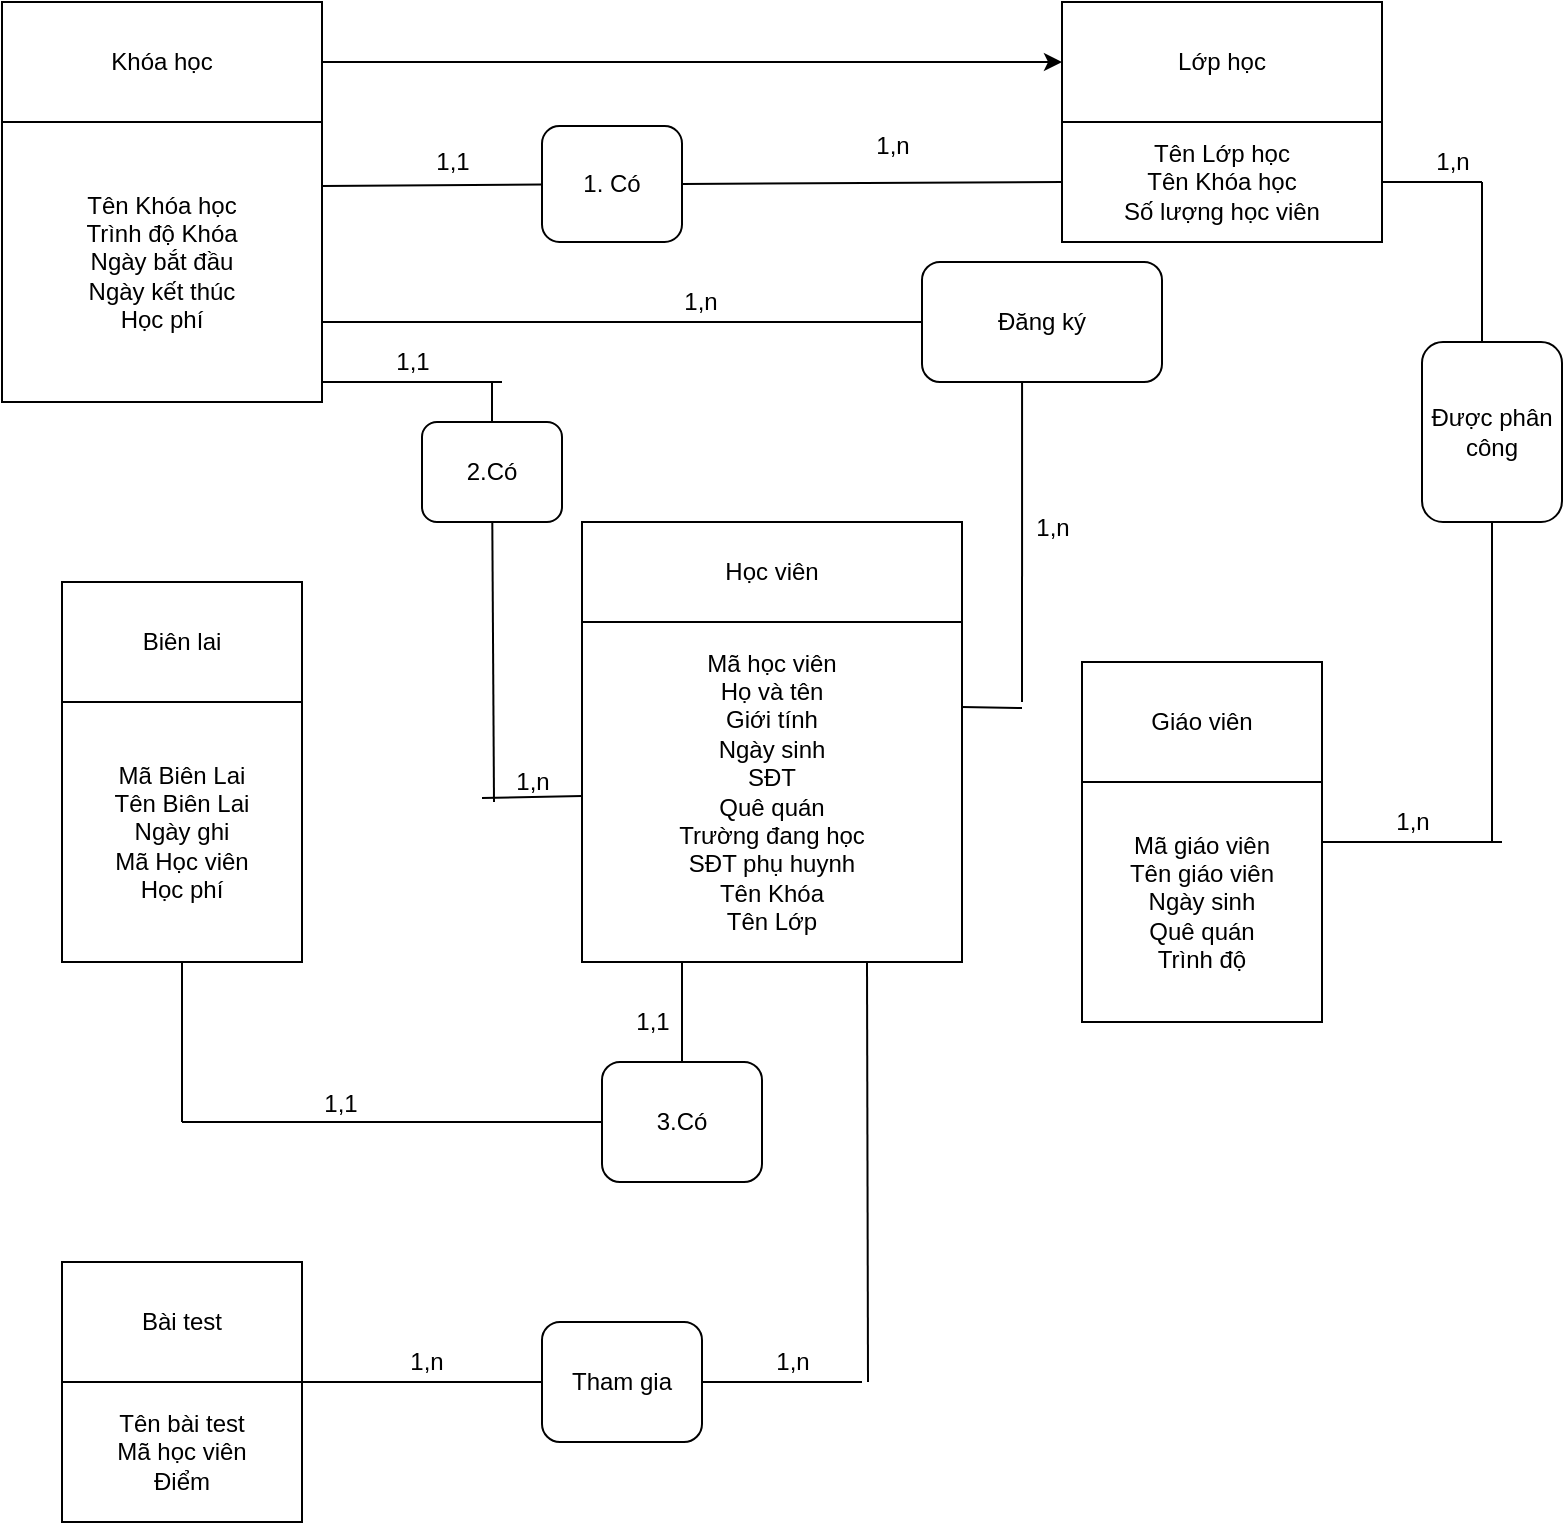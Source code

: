 <mxfile version="13.3.9" type="github"><diagram id="judiobi-ltmh7lIPaEU3" name="Page-1"><mxGraphModel dx="994" dy="573" grid="1" gridSize="10" guides="1" tooltips="1" connect="1" arrows="1" fold="1" page="1" pageScale="1" pageWidth="827" pageHeight="1169" math="0" shadow="0"><root><mxCell id="0"/><mxCell id="1" parent="0"/><mxCell id="2c-l9HeuuTtpyqpp6q2G-1" value="Học viên" style="rounded=0;whiteSpace=wrap;html=1;" vertex="1" parent="1"><mxGeometry x="340" y="300" width="190" height="50" as="geometry"/></mxCell><mxCell id="2c-l9HeuuTtpyqpp6q2G-2" value="Mã học viên&lt;br&gt;Họ và tên&lt;br&gt;Giới tính&lt;br&gt;Ngày sinh&lt;br&gt;SĐT&lt;br&gt;Quê quán&lt;br&gt;Trường đang học&lt;br&gt;SĐT phụ huynh&lt;br&gt;Tên Khóa&lt;br&gt;Tên Lớp" style="rounded=0;whiteSpace=wrap;html=1;" vertex="1" parent="1"><mxGeometry x="340" y="350" width="190" height="170" as="geometry"/></mxCell><mxCell id="2c-l9HeuuTtpyqpp6q2G-6" value="" style="edgeStyle=orthogonalEdgeStyle;rounded=0;orthogonalLoop=1;jettySize=auto;html=1;" edge="1" parent="1" source="2c-l9HeuuTtpyqpp6q2G-3" target="2c-l9HeuuTtpyqpp6q2G-5"><mxGeometry relative="1" as="geometry"/></mxCell><mxCell id="2c-l9HeuuTtpyqpp6q2G-3" value="Khóa học" style="rounded=0;whiteSpace=wrap;html=1;" vertex="1" parent="1"><mxGeometry x="50" y="40" width="160" height="60" as="geometry"/></mxCell><mxCell id="2c-l9HeuuTtpyqpp6q2G-5" value="Lớp học" style="rounded=0;whiteSpace=wrap;html=1;" vertex="1" parent="1"><mxGeometry x="580" y="40" width="160" height="60" as="geometry"/></mxCell><mxCell id="2c-l9HeuuTtpyqpp6q2G-4" value="Tên Khóa học&lt;br&gt;Trình độ Khóa&lt;br&gt;Ngày bắt đầu&lt;br&gt;Ngày kết thúc&lt;br&gt;Học phí" style="rounded=0;whiteSpace=wrap;html=1;" vertex="1" parent="1"><mxGeometry x="50" y="100" width="160" height="140" as="geometry"/></mxCell><mxCell id="2c-l9HeuuTtpyqpp6q2G-7" value="Tên Lớp học&lt;br&gt;Tên Khóa học&lt;br&gt;Số lượng học viên" style="rounded=0;whiteSpace=wrap;html=1;" vertex="1" parent="1"><mxGeometry x="580" y="100" width="160" height="60" as="geometry"/></mxCell><mxCell id="2c-l9HeuuTtpyqpp6q2G-8" value="Biên lai" style="rounded=0;whiteSpace=wrap;html=1;" vertex="1" parent="1"><mxGeometry x="80" y="330" width="120" height="60" as="geometry"/></mxCell><mxCell id="2c-l9HeuuTtpyqpp6q2G-9" value="Mã Biên Lai&lt;br&gt;Tên Biên Lai&lt;br&gt;Ngày ghi&lt;br&gt;Mã Học viên&lt;br&gt;Học phí" style="rounded=0;whiteSpace=wrap;html=1;" vertex="1" parent="1"><mxGeometry x="80" y="390" width="120" height="130" as="geometry"/></mxCell><mxCell id="2c-l9HeuuTtpyqpp6q2G-10" value="Bài test" style="rounded=0;whiteSpace=wrap;html=1;" vertex="1" parent="1"><mxGeometry x="80" y="670" width="120" height="60" as="geometry"/></mxCell><mxCell id="2c-l9HeuuTtpyqpp6q2G-11" value="Tên bài test&lt;br&gt;Mã học viên&lt;br&gt;Điểm" style="rounded=0;whiteSpace=wrap;html=1;" vertex="1" parent="1"><mxGeometry x="80" y="730" width="120" height="70" as="geometry"/></mxCell><mxCell id="2c-l9HeuuTtpyqpp6q2G-12" value="Giáo viên" style="rounded=0;whiteSpace=wrap;html=1;" vertex="1" parent="1"><mxGeometry x="590" y="370" width="120" height="60" as="geometry"/></mxCell><mxCell id="2c-l9HeuuTtpyqpp6q2G-13" value="Mã giáo viên&lt;br&gt;Tên giáo viên&lt;br&gt;Ngày sinh&lt;br&gt;Quê quán&lt;br&gt;Trình độ" style="rounded=0;whiteSpace=wrap;html=1;" vertex="1" parent="1"><mxGeometry x="590" y="430" width="120" height="120" as="geometry"/></mxCell><mxCell id="2c-l9HeuuTtpyqpp6q2G-15" value="1,n" style="text;html=1;align=center;verticalAlign=middle;resizable=0;points=[];autosize=1;" vertex="1" parent="1"><mxGeometry x="300" y="420" width="30" height="20" as="geometry"/></mxCell><mxCell id="2c-l9HeuuTtpyqpp6q2G-17" value="2.Có" style="rounded=1;whiteSpace=wrap;html=1;" vertex="1" parent="1"><mxGeometry x="260" y="250" width="70" height="50" as="geometry"/></mxCell><mxCell id="2c-l9HeuuTtpyqpp6q2G-18" value="" style="endArrow=none;html=1;" edge="1" parent="1" target="2c-l9HeuuTtpyqpp6q2G-17"><mxGeometry width="50" height="50" relative="1" as="geometry"><mxPoint x="296" y="440" as="sourcePoint"/><mxPoint x="300" y="170" as="targetPoint"/></mxGeometry></mxCell><mxCell id="2c-l9HeuuTtpyqpp6q2G-21" value="" style="endArrow=none;html=1;" edge="1" parent="1" target="2c-l9HeuuTtpyqpp6q2G-2"><mxGeometry width="50" height="50" relative="1" as="geometry"><mxPoint x="290" y="438" as="sourcePoint"/><mxPoint x="440" y="370" as="targetPoint"/></mxGeometry></mxCell><mxCell id="2c-l9HeuuTtpyqpp6q2G-23" value="1,1" style="text;html=1;align=center;verticalAlign=middle;resizable=0;points=[];autosize=1;" vertex="1" parent="1"><mxGeometry x="240" y="210" width="30" height="20" as="geometry"/></mxCell><mxCell id="2c-l9HeuuTtpyqpp6q2G-24" value="" style="endArrow=none;html=1;" edge="1" parent="1"><mxGeometry width="50" height="50" relative="1" as="geometry"><mxPoint x="210" y="230" as="sourcePoint"/><mxPoint x="300" y="230" as="targetPoint"/></mxGeometry></mxCell><mxCell id="2c-l9HeuuTtpyqpp6q2G-25" value="" style="endArrow=none;html=1;" edge="1" parent="1" target="2c-l9HeuuTtpyqpp6q2G-26"><mxGeometry width="50" height="50" relative="1" as="geometry"><mxPoint x="210" y="132" as="sourcePoint"/><mxPoint x="380" y="132" as="targetPoint"/></mxGeometry></mxCell><mxCell id="2c-l9HeuuTtpyqpp6q2G-26" value="1. Có" style="rounded=1;whiteSpace=wrap;html=1;" vertex="1" parent="1"><mxGeometry x="320" y="102" width="70" height="58" as="geometry"/></mxCell><mxCell id="2c-l9HeuuTtpyqpp6q2G-28" value="" style="endArrow=none;html=1;exitX=1;exitY=0.5;exitDx=0;exitDy=0;entryX=0;entryY=0.5;entryDx=0;entryDy=0;" edge="1" parent="1" source="2c-l9HeuuTtpyqpp6q2G-26" target="2c-l9HeuuTtpyqpp6q2G-7"><mxGeometry width="50" height="50" relative="1" as="geometry"><mxPoint x="390" y="420" as="sourcePoint"/><mxPoint x="440" y="370" as="targetPoint"/></mxGeometry></mxCell><mxCell id="2c-l9HeuuTtpyqpp6q2G-30" value="1,n" style="text;html=1;align=center;verticalAlign=middle;resizable=0;points=[];autosize=1;" vertex="1" parent="1"><mxGeometry x="480" y="102" width="30" height="20" as="geometry"/></mxCell><mxCell id="2c-l9HeuuTtpyqpp6q2G-31" value="1,1" style="text;html=1;align=center;verticalAlign=middle;resizable=0;points=[];autosize=1;" vertex="1" parent="1"><mxGeometry x="260" y="110" width="30" height="20" as="geometry"/></mxCell><mxCell id="2c-l9HeuuTtpyqpp6q2G-32" value="" style="endArrow=none;html=1;exitX=0.5;exitY=0;exitDx=0;exitDy=0;" edge="1" parent="1" source="2c-l9HeuuTtpyqpp6q2G-17"><mxGeometry width="50" height="50" relative="1" as="geometry"><mxPoint x="390" y="420" as="sourcePoint"/><mxPoint x="295" y="230" as="targetPoint"/></mxGeometry></mxCell><mxCell id="2c-l9HeuuTtpyqpp6q2G-33" value="" style="endArrow=none;html=1;entryX=1;entryY=0.5;entryDx=0;entryDy=0;" edge="1" parent="1" target="2c-l9HeuuTtpyqpp6q2G-7"><mxGeometry width="50" height="50" relative="1" as="geometry"><mxPoint x="790" y="130" as="sourcePoint"/><mxPoint x="440" y="370" as="targetPoint"/></mxGeometry></mxCell><mxCell id="2c-l9HeuuTtpyqpp6q2G-34" value="" style="endArrow=none;html=1;" edge="1" parent="1"><mxGeometry width="50" height="50" relative="1" as="geometry"><mxPoint x="790" y="130" as="sourcePoint"/><mxPoint x="790" y="210" as="targetPoint"/><Array as="points"><mxPoint x="790" y="210"/></Array></mxGeometry></mxCell><mxCell id="2c-l9HeuuTtpyqpp6q2G-35" value="Được phân công" style="rounded=1;whiteSpace=wrap;html=1;" vertex="1" parent="1"><mxGeometry x="760" y="210" width="70" height="90" as="geometry"/></mxCell><mxCell id="2c-l9HeuuTtpyqpp6q2G-36" value="" style="endArrow=none;html=1;entryX=0.5;entryY=1;entryDx=0;entryDy=0;" edge="1" parent="1" target="2c-l9HeuuTtpyqpp6q2G-35"><mxGeometry width="50" height="50" relative="1" as="geometry"><mxPoint x="795" y="460" as="sourcePoint"/><mxPoint x="440" y="370" as="targetPoint"/></mxGeometry></mxCell><mxCell id="2c-l9HeuuTtpyqpp6q2G-38" value="1,n" style="text;html=1;align=center;verticalAlign=middle;resizable=0;points=[];autosize=1;" vertex="1" parent="1"><mxGeometry x="760" y="110" width="30" height="20" as="geometry"/></mxCell><mxCell id="2c-l9HeuuTtpyqpp6q2G-41" value="" style="endArrow=none;html=1;entryX=1;entryY=0.25;entryDx=0;entryDy=0;" edge="1" parent="1" target="2c-l9HeuuTtpyqpp6q2G-13"><mxGeometry width="50" height="50" relative="1" as="geometry"><mxPoint x="800" y="460" as="sourcePoint"/><mxPoint x="440" y="370" as="targetPoint"/></mxGeometry></mxCell><mxCell id="2c-l9HeuuTtpyqpp6q2G-42" value="1,n" style="text;html=1;align=center;verticalAlign=middle;resizable=0;points=[];autosize=1;" vertex="1" parent="1"><mxGeometry x="740" y="440" width="30" height="20" as="geometry"/></mxCell><mxCell id="2c-l9HeuuTtpyqpp6q2G-44" value="Đăng ký" style="rounded=1;whiteSpace=wrap;html=1;" vertex="1" parent="1"><mxGeometry x="510" y="170" width="120" height="60" as="geometry"/></mxCell><mxCell id="2c-l9HeuuTtpyqpp6q2G-45" value="" style="endArrow=none;html=1;exitX=1;exitY=0.25;exitDx=0;exitDy=0;" edge="1" parent="1" source="2c-l9HeuuTtpyqpp6q2G-2"><mxGeometry width="50" height="50" relative="1" as="geometry"><mxPoint x="390" y="420" as="sourcePoint"/><mxPoint x="560" y="393" as="targetPoint"/></mxGeometry></mxCell><mxCell id="2c-l9HeuuTtpyqpp6q2G-46" value="" style="endArrow=none;html=1;entryX=0.417;entryY=1;entryDx=0;entryDy=0;entryPerimeter=0;" edge="1" parent="1" target="2c-l9HeuuTtpyqpp6q2G-44"><mxGeometry width="50" height="50" relative="1" as="geometry"><mxPoint x="560" y="390" as="sourcePoint"/><mxPoint x="440" y="370" as="targetPoint"/></mxGeometry></mxCell><mxCell id="2c-l9HeuuTtpyqpp6q2G-47" value="1,n" style="text;html=1;align=center;verticalAlign=middle;resizable=0;points=[];autosize=1;" vertex="1" parent="1"><mxGeometry x="560" y="293" width="30" height="20" as="geometry"/></mxCell><mxCell id="2c-l9HeuuTtpyqpp6q2G-48" value="" style="endArrow=none;html=1;entryX=0;entryY=0.5;entryDx=0;entryDy=0;" edge="1" parent="1" target="2c-l9HeuuTtpyqpp6q2G-44"><mxGeometry width="50" height="50" relative="1" as="geometry"><mxPoint x="210" y="200" as="sourcePoint"/><mxPoint x="440" y="370" as="targetPoint"/></mxGeometry></mxCell><mxCell id="2c-l9HeuuTtpyqpp6q2G-49" value="1,n" style="text;html=1;align=center;verticalAlign=middle;resizable=0;points=[];autosize=1;" vertex="1" parent="1"><mxGeometry x="384" y="180" width="30" height="20" as="geometry"/></mxCell><mxCell id="2c-l9HeuuTtpyqpp6q2G-50" value="" style="endArrow=none;html=1;" edge="1" parent="1" target="2c-l9HeuuTtpyqpp6q2G-51"><mxGeometry width="50" height="50" relative="1" as="geometry"><mxPoint x="390" y="520" as="sourcePoint"/><mxPoint x="390" y="600" as="targetPoint"/></mxGeometry></mxCell><mxCell id="2c-l9HeuuTtpyqpp6q2G-51" value="3.Có" style="rounded=1;whiteSpace=wrap;html=1;" vertex="1" parent="1"><mxGeometry x="350" y="570" width="80" height="60" as="geometry"/></mxCell><mxCell id="2c-l9HeuuTtpyqpp6q2G-52" value="" style="endArrow=none;html=1;exitX=0.5;exitY=1;exitDx=0;exitDy=0;" edge="1" parent="1" source="2c-l9HeuuTtpyqpp6q2G-9"><mxGeometry width="50" height="50" relative="1" as="geometry"><mxPoint x="390" y="520" as="sourcePoint"/><mxPoint x="140" y="600" as="targetPoint"/></mxGeometry></mxCell><mxCell id="2c-l9HeuuTtpyqpp6q2G-53" value="" style="endArrow=none;html=1;" edge="1" parent="1" target="2c-l9HeuuTtpyqpp6q2G-51"><mxGeometry width="50" height="50" relative="1" as="geometry"><mxPoint x="140" y="600" as="sourcePoint"/><mxPoint x="440" y="470" as="targetPoint"/></mxGeometry></mxCell><mxCell id="2c-l9HeuuTtpyqpp6q2G-54" value="1,1" style="text;html=1;align=center;verticalAlign=middle;resizable=0;points=[];autosize=1;" vertex="1" parent="1"><mxGeometry x="204" y="581" width="30" height="20" as="geometry"/></mxCell><mxCell id="2c-l9HeuuTtpyqpp6q2G-55" value="1,1" style="text;html=1;align=center;verticalAlign=middle;resizable=0;points=[];autosize=1;" vertex="1" parent="1"><mxGeometry x="360" y="540" width="30" height="20" as="geometry"/></mxCell><mxCell id="2c-l9HeuuTtpyqpp6q2G-58" value="Tham gia" style="rounded=1;whiteSpace=wrap;html=1;" vertex="1" parent="1"><mxGeometry x="320" y="700" width="80" height="60" as="geometry"/></mxCell><mxCell id="2c-l9HeuuTtpyqpp6q2G-59" value="" style="endArrow=none;html=1;exitX=1;exitY=0.5;exitDx=0;exitDy=0;" edge="1" parent="1" source="2c-l9HeuuTtpyqpp6q2G-58"><mxGeometry width="50" height="50" relative="1" as="geometry"><mxPoint x="410" y="730" as="sourcePoint"/><mxPoint x="480" y="730" as="targetPoint"/></mxGeometry></mxCell><mxCell id="2c-l9HeuuTtpyqpp6q2G-60" value="1,n" style="text;html=1;align=center;verticalAlign=middle;resizable=0;points=[];autosize=1;" vertex="1" parent="1"><mxGeometry x="430" y="710" width="30" height="20" as="geometry"/></mxCell><mxCell id="2c-l9HeuuTtpyqpp6q2G-61" value="" style="endArrow=none;html=1;exitX=0;exitY=0.5;exitDx=0;exitDy=0;entryX=1;entryY=0;entryDx=0;entryDy=0;" edge="1" parent="1" source="2c-l9HeuuTtpyqpp6q2G-58" target="2c-l9HeuuTtpyqpp6q2G-11"><mxGeometry width="50" height="50" relative="1" as="geometry"><mxPoint x="390" y="620" as="sourcePoint"/><mxPoint x="440" y="570" as="targetPoint"/></mxGeometry></mxCell><mxCell id="2c-l9HeuuTtpyqpp6q2G-62" value="1,n" style="text;html=1;align=center;verticalAlign=middle;resizable=0;points=[];autosize=1;" vertex="1" parent="1"><mxGeometry x="247" y="710" width="30" height="20" as="geometry"/></mxCell><mxCell id="2c-l9HeuuTtpyqpp6q2G-63" value="" style="endArrow=none;html=1;entryX=0.75;entryY=1;entryDx=0;entryDy=0;" edge="1" parent="1" target="2c-l9HeuuTtpyqpp6q2G-2"><mxGeometry width="50" height="50" relative="1" as="geometry"><mxPoint x="483" y="730" as="sourcePoint"/><mxPoint x="440" y="570" as="targetPoint"/></mxGeometry></mxCell></root></mxGraphModel></diagram></mxfile>